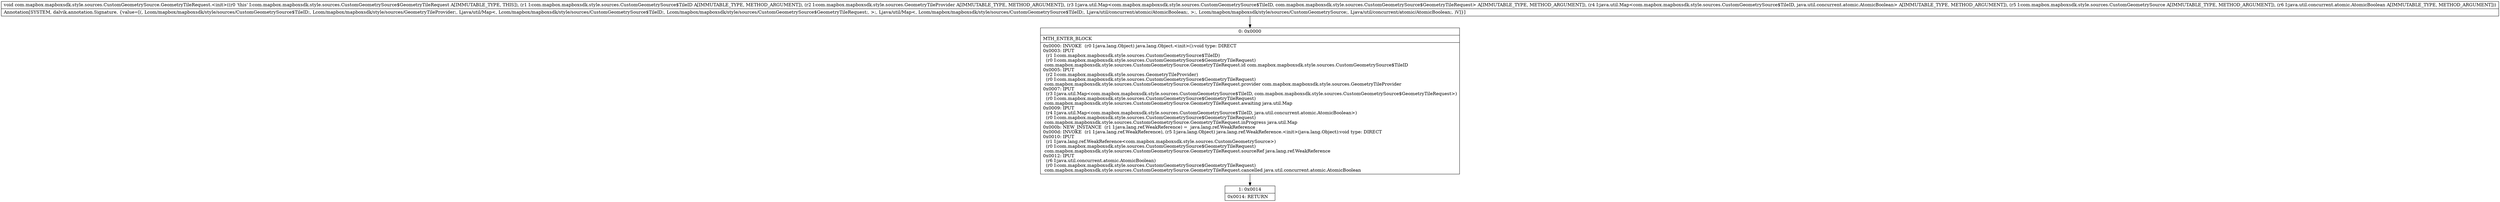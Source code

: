digraph "CFG forcom.mapbox.mapboxsdk.style.sources.CustomGeometrySource.GeometryTileRequest.\<init\>(Lcom\/mapbox\/mapboxsdk\/style\/sources\/CustomGeometrySource$TileID;Lcom\/mapbox\/mapboxsdk\/style\/sources\/GeometryTileProvider;Ljava\/util\/Map;Ljava\/util\/Map;Lcom\/mapbox\/mapboxsdk\/style\/sources\/CustomGeometrySource;Ljava\/util\/concurrent\/atomic\/AtomicBoolean;)V" {
Node_0 [shape=record,label="{0\:\ 0x0000|MTH_ENTER_BLOCK\l|0x0000: INVOKE  (r0 I:java.lang.Object) java.lang.Object.\<init\>():void type: DIRECT \l0x0003: IPUT  \l  (r1 I:com.mapbox.mapboxsdk.style.sources.CustomGeometrySource$TileID)\l  (r0 I:com.mapbox.mapboxsdk.style.sources.CustomGeometrySource$GeometryTileRequest)\l com.mapbox.mapboxsdk.style.sources.CustomGeometrySource.GeometryTileRequest.id com.mapbox.mapboxsdk.style.sources.CustomGeometrySource$TileID \l0x0005: IPUT  \l  (r2 I:com.mapbox.mapboxsdk.style.sources.GeometryTileProvider)\l  (r0 I:com.mapbox.mapboxsdk.style.sources.CustomGeometrySource$GeometryTileRequest)\l com.mapbox.mapboxsdk.style.sources.CustomGeometrySource.GeometryTileRequest.provider com.mapbox.mapboxsdk.style.sources.GeometryTileProvider \l0x0007: IPUT  \l  (r3 I:java.util.Map\<com.mapbox.mapboxsdk.style.sources.CustomGeometrySource$TileID, com.mapbox.mapboxsdk.style.sources.CustomGeometrySource$GeometryTileRequest\>)\l  (r0 I:com.mapbox.mapboxsdk.style.sources.CustomGeometrySource$GeometryTileRequest)\l com.mapbox.mapboxsdk.style.sources.CustomGeometrySource.GeometryTileRequest.awaiting java.util.Map \l0x0009: IPUT  \l  (r4 I:java.util.Map\<com.mapbox.mapboxsdk.style.sources.CustomGeometrySource$TileID, java.util.concurrent.atomic.AtomicBoolean\>)\l  (r0 I:com.mapbox.mapboxsdk.style.sources.CustomGeometrySource$GeometryTileRequest)\l com.mapbox.mapboxsdk.style.sources.CustomGeometrySource.GeometryTileRequest.inProgress java.util.Map \l0x000b: NEW_INSTANCE  (r1 I:java.lang.ref.WeakReference) =  java.lang.ref.WeakReference \l0x000d: INVOKE  (r1 I:java.lang.ref.WeakReference), (r5 I:java.lang.Object) java.lang.ref.WeakReference.\<init\>(java.lang.Object):void type: DIRECT \l0x0010: IPUT  \l  (r1 I:java.lang.ref.WeakReference\<com.mapbox.mapboxsdk.style.sources.CustomGeometrySource\>)\l  (r0 I:com.mapbox.mapboxsdk.style.sources.CustomGeometrySource$GeometryTileRequest)\l com.mapbox.mapboxsdk.style.sources.CustomGeometrySource.GeometryTileRequest.sourceRef java.lang.ref.WeakReference \l0x0012: IPUT  \l  (r6 I:java.util.concurrent.atomic.AtomicBoolean)\l  (r0 I:com.mapbox.mapboxsdk.style.sources.CustomGeometrySource$GeometryTileRequest)\l com.mapbox.mapboxsdk.style.sources.CustomGeometrySource.GeometryTileRequest.cancelled java.util.concurrent.atomic.AtomicBoolean \l}"];
Node_1 [shape=record,label="{1\:\ 0x0014|0x0014: RETURN   \l}"];
MethodNode[shape=record,label="{void com.mapbox.mapboxsdk.style.sources.CustomGeometrySource.GeometryTileRequest.\<init\>((r0 'this' I:com.mapbox.mapboxsdk.style.sources.CustomGeometrySource$GeometryTileRequest A[IMMUTABLE_TYPE, THIS]), (r1 I:com.mapbox.mapboxsdk.style.sources.CustomGeometrySource$TileID A[IMMUTABLE_TYPE, METHOD_ARGUMENT]), (r2 I:com.mapbox.mapboxsdk.style.sources.GeometryTileProvider A[IMMUTABLE_TYPE, METHOD_ARGUMENT]), (r3 I:java.util.Map\<com.mapbox.mapboxsdk.style.sources.CustomGeometrySource$TileID, com.mapbox.mapboxsdk.style.sources.CustomGeometrySource$GeometryTileRequest\> A[IMMUTABLE_TYPE, METHOD_ARGUMENT]), (r4 I:java.util.Map\<com.mapbox.mapboxsdk.style.sources.CustomGeometrySource$TileID, java.util.concurrent.atomic.AtomicBoolean\> A[IMMUTABLE_TYPE, METHOD_ARGUMENT]), (r5 I:com.mapbox.mapboxsdk.style.sources.CustomGeometrySource A[IMMUTABLE_TYPE, METHOD_ARGUMENT]), (r6 I:java.util.concurrent.atomic.AtomicBoolean A[IMMUTABLE_TYPE, METHOD_ARGUMENT]))  | Annotation[SYSTEM, dalvik.annotation.Signature, \{value=[(, Lcom\/mapbox\/mapboxsdk\/style\/sources\/CustomGeometrySource$TileID;, Lcom\/mapbox\/mapboxsdk\/style\/sources\/GeometryTileProvider;, Ljava\/util\/Map\<, Lcom\/mapbox\/mapboxsdk\/style\/sources\/CustomGeometrySource$TileID;, Lcom\/mapbox\/mapboxsdk\/style\/sources\/CustomGeometrySource$GeometryTileRequest;, \>;, Ljava\/util\/Map\<, Lcom\/mapbox\/mapboxsdk\/style\/sources\/CustomGeometrySource$TileID;, Ljava\/util\/concurrent\/atomic\/AtomicBoolean;, \>;, Lcom\/mapbox\/mapboxsdk\/style\/sources\/CustomGeometrySource;, Ljava\/util\/concurrent\/atomic\/AtomicBoolean;, )V]\}]\l}"];
MethodNode -> Node_0;
Node_0 -> Node_1;
}

